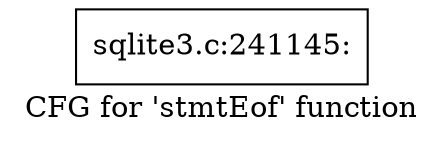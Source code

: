 digraph "CFG for 'stmtEof' function" {
	label="CFG for 'stmtEof' function";

	Node0x55c0fb8015d0 [shape=record,label="{sqlite3.c:241145:}"];
}
